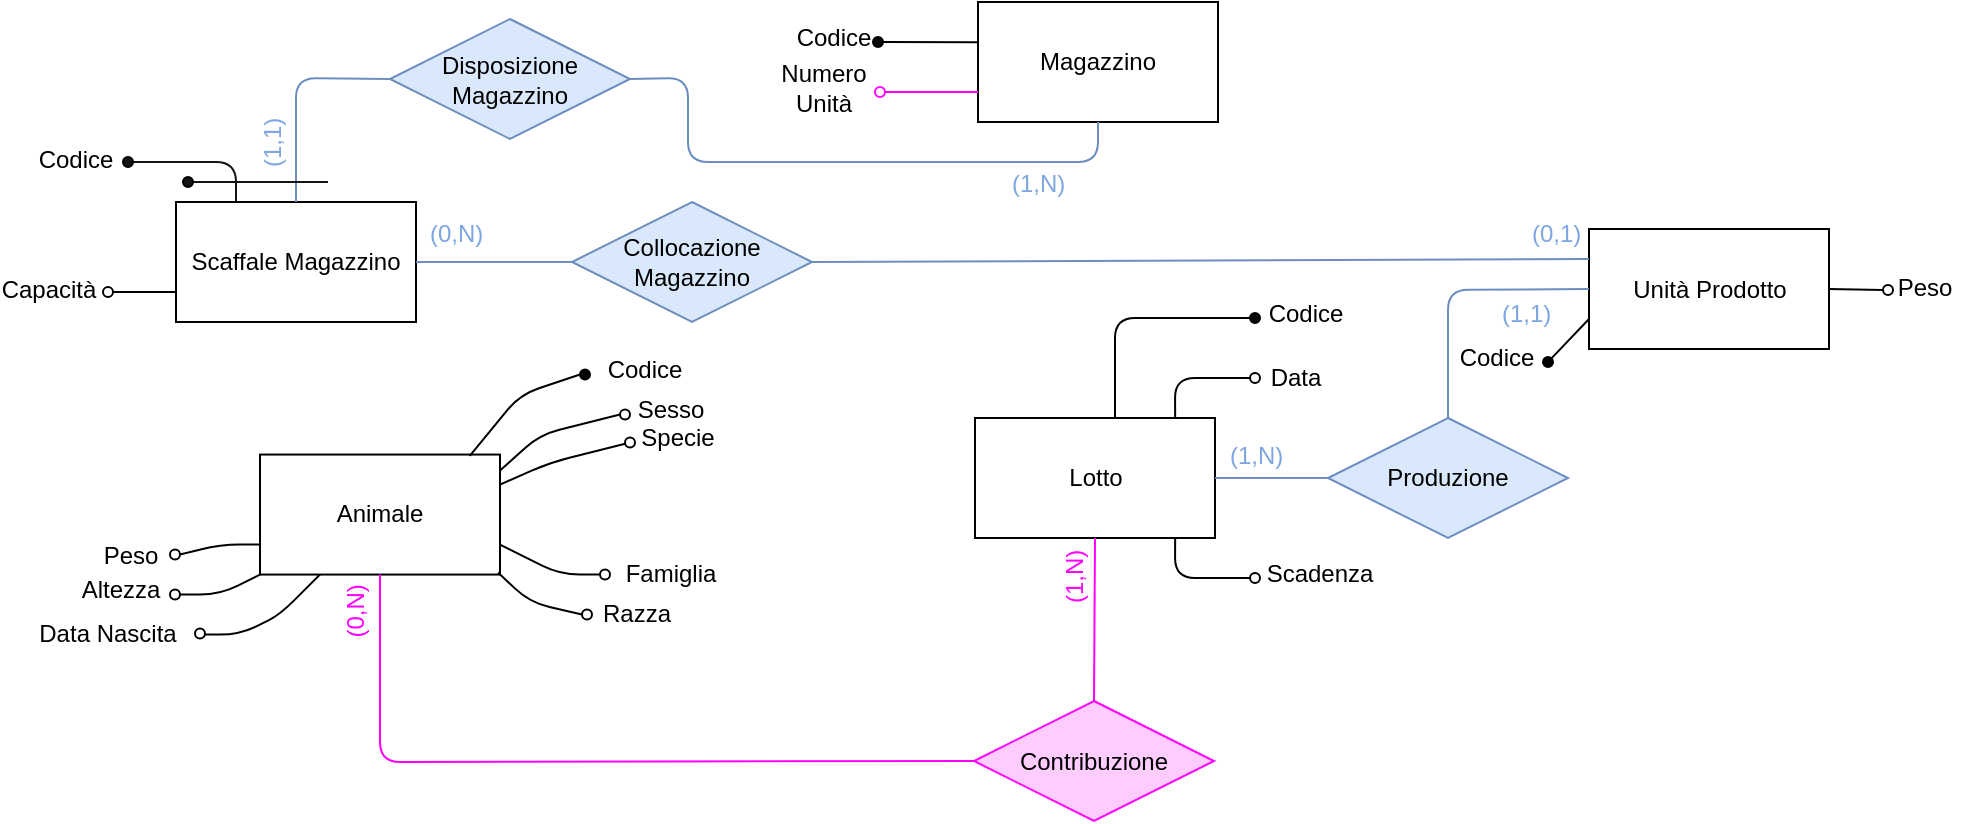<mxfile pages="1" version="10.9.5" type="device"><diagram id="N286xA00aJkE12AmxvrS" name="Page-1"><mxGraphModel dx="1137" dy="707" grid="1" gridSize="10" guides="1" tooltips="1" connect="1" arrows="1" fold="1" page="1" pageScale="1" pageWidth="3300" pageHeight="2339" math="0" shadow="0"><root><mxCell id="0"/><mxCell id="1" parent="0"/><mxCell id="lcgIWPVXvWlQj9wDEpkj-25" value="&lt;font style=&quot;font-size: 12px&quot;&gt;Sesso&lt;/font&gt;" style="text;html=1;strokeColor=none;fillColor=none;align=center;verticalAlign=middle;whiteSpace=wrap;rounded=0;" parent="1" vertex="1"><mxGeometry x="1048.5" y="214.278" width="45" height="20" as="geometry"/></mxCell><mxCell id="lcgIWPVXvWlQj9wDEpkj-40" value="&lt;font style=&quot;font-size: 12px&quot;&gt;Peso&lt;/font&gt;" style="text;html=1;strokeColor=none;fillColor=none;align=center;verticalAlign=middle;whiteSpace=wrap;rounded=0;" parent="1" vertex="1"><mxGeometry x="779" y="287.278" width="45" height="20" as="geometry"/></mxCell><mxCell id="Yu1iAKXQhkWqBQkgz5I7-1" value="Animale&lt;br&gt;" style="rounded=0;whiteSpace=wrap;html=1;" parent="1" vertex="1"><mxGeometry x="866" y="246.278" width="120" height="60" as="geometry"/></mxCell><mxCell id="s7lboc2Nnz2-sfcDgO3q-13" value="Lotto" style="rounded=0;whiteSpace=wrap;html=1;" parent="1" vertex="1"><mxGeometry x="1223.5" y="228" width="120" height="60" as="geometry"/></mxCell><mxCell id="s7lboc2Nnz2-sfcDgO3q-20" value="Magazzino" style="rounded=0;whiteSpace=wrap;html=1;" parent="1" vertex="1"><mxGeometry x="1225" y="20" width="120" height="60" as="geometry"/></mxCell><mxCell id="s7lboc2Nnz2-sfcDgO3q-24" value="Collocazione Magazzino" style="rhombus;whiteSpace=wrap;html=1;fillColor=#dae8fc;strokeColor=#6c8ebf;" parent="1" vertex="1"><mxGeometry x="1022" y="120" width="120" height="60" as="geometry"/></mxCell><mxCell id="lcgIWPVXvWlQj9wDEpkj-18" value="" style="endArrow=none;html=1;exitX=0.874;exitY=0.011;exitDx=0;exitDy=0;exitPerimeter=0;" parent="1" source="Yu1iAKXQhkWqBQkgz5I7-1" edge="1"><mxGeometry width="50" height="50" relative="1" as="geometry"><mxPoint x="966" y="246.278" as="sourcePoint"/><mxPoint x="1026" y="206.278" as="targetPoint"/><Array as="points"><mxPoint x="996" y="216.278"/></Array></mxGeometry></mxCell><mxCell id="lcgIWPVXvWlQj9wDEpkj-19" value="" style="ellipse;whiteSpace=wrap;html=1;aspect=fixed;fillColor=#000000;" parent="1" vertex="1"><mxGeometry x="1026" y="203.778" width="5" height="5" as="geometry"/></mxCell><mxCell id="lcgIWPVXvWlQj9wDEpkj-20" value="&lt;font style=&quot;font-size: 12px&quot;&gt;Codice&lt;/font&gt;" style="text;html=1;strokeColor=none;fillColor=none;align=center;verticalAlign=middle;whiteSpace=wrap;rounded=0;" parent="1" vertex="1"><mxGeometry x="1036" y="194.278" width="45" height="20" as="geometry"/></mxCell><mxCell id="lcgIWPVXvWlQj9wDEpkj-21" value="" style="endArrow=none;html=1;exitX=1;exitY=0.133;exitDx=0;exitDy=0;exitPerimeter=0;" parent="1" source="Yu1iAKXQhkWqBQkgz5I7-1" edge="1"><mxGeometry width="50" height="50" relative="1" as="geometry"><mxPoint x="986" y="266.278" as="sourcePoint"/><mxPoint x="1046" y="226.278" as="targetPoint"/><Array as="points"><mxPoint x="1006" y="236.278"/></Array></mxGeometry></mxCell><mxCell id="lcgIWPVXvWlQj9wDEpkj-22" value="" style="ellipse;whiteSpace=wrap;html=1;aspect=fixed;" parent="1" vertex="1"><mxGeometry x="1046.0" y="223.778" width="5" height="5" as="geometry"/></mxCell><mxCell id="lcgIWPVXvWlQj9wDEpkj-26" value="" style="endArrow=none;html=1;exitX=1;exitY=0.75;exitDx=0;exitDy=0;" parent="1" source="Yu1iAKXQhkWqBQkgz5I7-1" edge="1"><mxGeometry width="50" height="50" relative="1" as="geometry"><mxPoint x="986" y="336.278" as="sourcePoint"/><mxPoint x="1036" y="306.278" as="targetPoint"/><Array as="points"><mxPoint x="1016" y="306.278"/></Array></mxGeometry></mxCell><mxCell id="lcgIWPVXvWlQj9wDEpkj-27" value="" style="ellipse;whiteSpace=wrap;html=1;aspect=fixed;" parent="1" vertex="1"><mxGeometry x="1036.0" y="303.778" width="5" height="5" as="geometry"/></mxCell><mxCell id="lcgIWPVXvWlQj9wDEpkj-28" value="&lt;font style=&quot;font-size: 12px&quot;&gt;Famiglia&lt;/font&gt;" style="text;html=1;strokeColor=none;fillColor=none;align=center;verticalAlign=middle;whiteSpace=wrap;rounded=0;" parent="1" vertex="1"><mxGeometry x="1048.5" y="296.278" width="45" height="20" as="geometry"/></mxCell><mxCell id="lcgIWPVXvWlQj9wDEpkj-29" value="" style="endArrow=none;html=1;exitX=0;exitY=0.5;exitDx=0;exitDy=0;" parent="1" source="omtuFhqRoq-IjV9SDQyE-6" edge="1"><mxGeometry width="50" height="50" relative="1" as="geometry"><mxPoint x="1029.5" y="326.278" as="sourcePoint"/><mxPoint x="985" y="305.278" as="targetPoint"/><Array as="points"><mxPoint x="1001" y="320.278"/></Array></mxGeometry></mxCell><mxCell id="lcgIWPVXvWlQj9wDEpkj-31" value="&lt;font style=&quot;font-size: 12px&quot;&gt;Razza&lt;/font&gt;" style="text;html=1;strokeColor=none;fillColor=none;align=center;verticalAlign=middle;whiteSpace=wrap;rounded=0;" parent="1" vertex="1"><mxGeometry x="1032" y="315.778" width="45" height="20" as="geometry"/></mxCell><mxCell id="lcgIWPVXvWlQj9wDEpkj-32" value="" style="endArrow=none;html=1;entryX=0.25;entryY=1;entryDx=0;entryDy=0;" parent="1" target="Yu1iAKXQhkWqBQkgz5I7-1" edge="1"><mxGeometry width="50" height="50" relative="1" as="geometry"><mxPoint x="836" y="336.278" as="sourcePoint"/><mxPoint x="906" y="306.278" as="targetPoint"/><Array as="points"><mxPoint x="856" y="336.278"/><mxPoint x="876" y="326.278"/></Array></mxGeometry></mxCell><mxCell id="lcgIWPVXvWlQj9wDEpkj-33" value="" style="ellipse;whiteSpace=wrap;html=1;aspect=fixed;" parent="1" vertex="1"><mxGeometry x="833.5" y="333.278" width="5" height="5" as="geometry"/></mxCell><mxCell id="lcgIWPVXvWlQj9wDEpkj-34" value="&lt;font style=&quot;font-size: 12px&quot;&gt;Data Nascita&lt;/font&gt;" style="text;html=1;strokeColor=none;fillColor=none;align=center;verticalAlign=middle;whiteSpace=wrap;rounded=0;" parent="1" vertex="1"><mxGeometry x="751" y="325.778" width="78" height="20" as="geometry"/></mxCell><mxCell id="lcgIWPVXvWlQj9wDEpkj-35" value="" style="endArrow=none;html=1;" parent="1" target="Yu1iAKXQhkWqBQkgz5I7-1" edge="1"><mxGeometry width="50" height="50" relative="1" as="geometry"><mxPoint x="826" y="316.278" as="sourcePoint"/><mxPoint x="886" y="286.278" as="targetPoint"/><Array as="points"><mxPoint x="846" y="316.278"/></Array></mxGeometry></mxCell><mxCell id="lcgIWPVXvWlQj9wDEpkj-36" value="" style="ellipse;whiteSpace=wrap;html=1;aspect=fixed;" parent="1" vertex="1"><mxGeometry x="821.0" y="313.778" width="5" height="5" as="geometry"/></mxCell><mxCell id="lcgIWPVXvWlQj9wDEpkj-37" value="&lt;font style=&quot;font-size: 12px&quot;&gt;Altezza&lt;/font&gt;" style="text;html=1;strokeColor=none;fillColor=none;align=center;verticalAlign=middle;whiteSpace=wrap;rounded=0;" parent="1" vertex="1"><mxGeometry x="773.5" y="303.778" width="45" height="20" as="geometry"/></mxCell><mxCell id="lcgIWPVXvWlQj9wDEpkj-38" value="" style="endArrow=none;html=1;entryX=0;entryY=0.75;entryDx=0;entryDy=0;" parent="1" target="Yu1iAKXQhkWqBQkgz5I7-1" edge="1"><mxGeometry width="50" height="50" relative="1" as="geometry"><mxPoint x="826" y="296.278" as="sourcePoint"/><mxPoint x="886" y="286.278" as="targetPoint"/><Array as="points"><mxPoint x="846" y="291.278"/></Array></mxGeometry></mxCell><mxCell id="lcgIWPVXvWlQj9wDEpkj-39" value="" style="ellipse;whiteSpace=wrap;html=1;aspect=fixed;" parent="1" vertex="1"><mxGeometry x="821.0" y="293.778" width="5" height="5" as="geometry"/></mxCell><mxCell id="Jm9o6r41oGmRNSxybvqg-1" value="" style="endArrow=none;html=1;entryX=-0.003;entryY=0.335;entryDx=0;entryDy=0;entryPerimeter=0;" parent="1" source="Jm9o6r41oGmRNSxybvqg-3" target="s7lboc2Nnz2-sfcDgO3q-20" edge="1"><mxGeometry width="50" height="50" relative="1" as="geometry"><mxPoint x="1175" y="40" as="sourcePoint"/><mxPoint x="1225" y="20" as="targetPoint"/></mxGeometry></mxCell><mxCell id="Jm9o6r41oGmRNSxybvqg-3" value="" style="ellipse;whiteSpace=wrap;html=1;aspect=fixed;fillColor=#080808;" parent="1" vertex="1"><mxGeometry x="1172.5" y="37.5" width="5" height="5" as="geometry"/></mxCell><mxCell id="Jm9o6r41oGmRNSxybvqg-5" value="Codice" style="text;html=1;strokeColor=none;fillColor=none;align=center;verticalAlign=middle;whiteSpace=wrap;rounded=0;" parent="1" vertex="1"><mxGeometry x="1132.5" y="28" width="40" height="20" as="geometry"/></mxCell><mxCell id="Jm9o6r41oGmRNSxybvqg-14" value="" style="endArrow=none;html=1;" parent="1" target="Jm9o6r41oGmRNSxybvqg-18" edge="1"><mxGeometry width="50" height="50" relative="1" as="geometry"><mxPoint x="1293.5" y="228" as="sourcePoint"/><mxPoint x="1363.5" y="178" as="targetPoint"/><Array as="points"><mxPoint x="1293.5" y="178"/></Array></mxGeometry></mxCell><mxCell id="Jm9o6r41oGmRNSxybvqg-15" value="" style="endArrow=none;html=1;exitX=0.834;exitY=-0.009;exitDx=0;exitDy=0;exitPerimeter=0;" parent="1" source="s7lboc2Nnz2-sfcDgO3q-13" target="Jm9o6r41oGmRNSxybvqg-19" edge="1"><mxGeometry width="50" height="50" relative="1" as="geometry"><mxPoint x="1313.5" y="228" as="sourcePoint"/><mxPoint x="1363.5" y="208" as="targetPoint"/><Array as="points"><mxPoint x="1323.5" y="208"/></Array></mxGeometry></mxCell><mxCell id="Jm9o6r41oGmRNSxybvqg-17" value="" style="endArrow=none;html=1;exitX=0.834;exitY=0.999;exitDx=0;exitDy=0;exitPerimeter=0;" parent="1" source="s7lboc2Nnz2-sfcDgO3q-13" target="Jm9o6r41oGmRNSxybvqg-20" edge="1"><mxGeometry width="50" height="50" relative="1" as="geometry"><mxPoint x="1323.5" y="289" as="sourcePoint"/><mxPoint x="1363.5" y="308" as="targetPoint"/><Array as="points"><mxPoint x="1323.5" y="308"/></Array></mxGeometry></mxCell><mxCell id="Jm9o6r41oGmRNSxybvqg-18" value="" style="ellipse;whiteSpace=wrap;html=1;aspect=fixed;fillColor=#080808;" parent="1" vertex="1"><mxGeometry x="1361" y="175.5" width="5" height="5" as="geometry"/></mxCell><mxCell id="Jm9o6r41oGmRNSxybvqg-19" value="" style="ellipse;whiteSpace=wrap;html=1;aspect=fixed;fillColor=none;" parent="1" vertex="1"><mxGeometry x="1361" y="205.5" width="5" height="5" as="geometry"/></mxCell><mxCell id="Jm9o6r41oGmRNSxybvqg-20" value="" style="ellipse;whiteSpace=wrap;html=1;aspect=fixed;fillColor=none;" parent="1" vertex="1"><mxGeometry x="1361" y="305.5" width="5" height="5" as="geometry"/></mxCell><mxCell id="Jm9o6r41oGmRNSxybvqg-22" value="Codice" style="text;html=1;strokeColor=none;fillColor=none;align=center;verticalAlign=middle;whiteSpace=wrap;rounded=0;" parent="1" vertex="1"><mxGeometry x="1368.5" y="166" width="40" height="20" as="geometry"/></mxCell><mxCell id="Jm9o6r41oGmRNSxybvqg-23" value="Data" style="text;html=1;strokeColor=none;fillColor=none;align=center;verticalAlign=middle;whiteSpace=wrap;rounded=0;" parent="1" vertex="1"><mxGeometry x="1363.5" y="198" width="40" height="20" as="geometry"/></mxCell><mxCell id="Jm9o6r41oGmRNSxybvqg-25" value="Scadenza" style="text;html=1;strokeColor=none;fillColor=none;align=center;verticalAlign=middle;whiteSpace=wrap;rounded=0;" parent="1" vertex="1"><mxGeometry x="1376" y="295.5" width="40" height="20" as="geometry"/></mxCell><mxCell id="omtuFhqRoq-IjV9SDQyE-6" value="" style="ellipse;whiteSpace=wrap;html=1;aspect=fixed;" parent="1" vertex="1"><mxGeometry x="1027.0" y="323.778" width="5" height="5" as="geometry"/></mxCell><mxCell id="1iHg9NwbfmoomTsqQBr0-1" value="" style="endArrow=none;html=1;exitX=1;exitY=0.25;exitDx=0;exitDy=0;" parent="1" source="Yu1iAKXQhkWqBQkgz5I7-1" target="1iHg9NwbfmoomTsqQBr0-2" edge="1"><mxGeometry width="50" height="50" relative="1" as="geometry"><mxPoint x="1101" y="260.278" as="sourcePoint"/><mxPoint x="1051" y="240.278" as="targetPoint"/><Array as="points"><mxPoint x="1011" y="250.278"/></Array></mxGeometry></mxCell><mxCell id="1iHg9NwbfmoomTsqQBr0-2" value="" style="ellipse;whiteSpace=wrap;html=1;aspect=fixed;" parent="1" vertex="1"><mxGeometry x="1048.5" y="237.778" width="5" height="5" as="geometry"/></mxCell><mxCell id="1iHg9NwbfmoomTsqQBr0-3" value="Specie" style="text;html=1;strokeColor=none;fillColor=none;align=center;verticalAlign=middle;whiteSpace=wrap;rounded=0;" parent="1" vertex="1"><mxGeometry x="1054.5" y="227.778" width="40" height="20" as="geometry"/></mxCell><mxCell id="s8-9dvh43ntEXLv8Gwos-1" value="Contribuzione" style="rhombus;whiteSpace=wrap;html=1;fillColor=#FFCCFF;strokeColor=#FF00FF;" parent="1" vertex="1"><mxGeometry x="1223" y="369.5" width="120" height="60" as="geometry"/></mxCell><mxCell id="s8-9dvh43ntEXLv8Gwos-4" value="&lt;font color=&quot;#ff00ff&quot;&gt;(0,N)&lt;/font&gt;" style="text;html=1;resizable=0;points=[];autosize=1;align=left;verticalAlign=top;spacingTop=-4;fontColor=#FFD966;rotation=-90;" parent="1" vertex="1"><mxGeometry x="894.5" y="310.278" width="40" height="20" as="geometry"/></mxCell><mxCell id="s8-9dvh43ntEXLv8Gwos-5" value="&lt;font color=&quot;#ff00ff&quot;&gt;(1,N)&lt;/font&gt;" style="text;html=1;resizable=0;points=[];autosize=1;align=left;verticalAlign=top;spacingTop=-4;fontColor=#FFD966;rotation=-90;" parent="1" vertex="1"><mxGeometry x="1253" y="292.5" width="40" height="20" as="geometry"/></mxCell><mxCell id="s8-9dvh43ntEXLv8Gwos-24" value="Scaffale Magazzino" style="rounded=0;whiteSpace=wrap;html=1;fillColor=#FFFFFF;" parent="1" vertex="1"><mxGeometry x="824" y="120" width="120" height="60" as="geometry"/></mxCell><mxCell id="s8-9dvh43ntEXLv8Gwos-25" value="" style="endArrow=none;html=1;strokeColor=#6c8ebf;exitX=1;exitY=0.5;exitDx=0;exitDy=0;entryX=0;entryY=0.5;entryDx=0;entryDy=0;gradientColor=#7ea6e0;fillColor=#dae8fc;" parent="1" source="s8-9dvh43ntEXLv8Gwos-24" target="s7lboc2Nnz2-sfcDgO3q-24" edge="1"><mxGeometry width="50" height="50" relative="1" as="geometry"><mxPoint x="960" y="160" as="sourcePoint"/><mxPoint x="1010" y="110" as="targetPoint"/></mxGeometry></mxCell><mxCell id="s8-9dvh43ntEXLv8Gwos-26" value="Disposizione Magazzino" style="rhombus;whiteSpace=wrap;html=1;fillColor=#dae8fc;strokeColor=#6c8ebf;" parent="1" vertex="1"><mxGeometry x="931" y="28.5" width="120" height="60" as="geometry"/></mxCell><mxCell id="s8-9dvh43ntEXLv8Gwos-27" value="" style="endArrow=none;html=1;strokeColor=#6c8ebf;exitX=0.5;exitY=0;exitDx=0;exitDy=0;entryX=0;entryY=0.5;entryDx=0;entryDy=0;gradientColor=#7ea6e0;fillColor=#dae8fc;" parent="1" source="s8-9dvh43ntEXLv8Gwos-24" target="s8-9dvh43ntEXLv8Gwos-26" edge="1"><mxGeometry width="50" height="50" relative="1" as="geometry"><mxPoint x="850" y="100" as="sourcePoint"/><mxPoint x="900" y="50" as="targetPoint"/><Array as="points"><mxPoint x="884" y="58"/></Array></mxGeometry></mxCell><mxCell id="s8-9dvh43ntEXLv8Gwos-28" value="" style="endArrow=none;html=1;strokeColor=#6c8ebf;exitX=1;exitY=0.5;exitDx=0;exitDy=0;entryX=0.5;entryY=1;entryDx=0;entryDy=0;gradientColor=#7ea6e0;fillColor=#dae8fc;" parent="1" source="s8-9dvh43ntEXLv8Gwos-26" target="s7lboc2Nnz2-sfcDgO3q-20" edge="1"><mxGeometry width="50" height="50" relative="1" as="geometry"><mxPoint x="1160" y="130" as="sourcePoint"/><mxPoint x="1210" y="80" as="targetPoint"/><Array as="points"><mxPoint x="1080" y="58"/><mxPoint x="1080" y="100"/><mxPoint x="1285" y="100"/></Array></mxGeometry></mxCell><mxCell id="s8-9dvh43ntEXLv8Gwos-29" value="" style="endArrow=none;html=1;strokeColor=#141414;entryX=0.25;entryY=0;entryDx=0;entryDy=0;" parent="1" source="s8-9dvh43ntEXLv8Gwos-31" target="s8-9dvh43ntEXLv8Gwos-24" edge="1"><mxGeometry width="50" height="50" relative="1" as="geometry"><mxPoint x="800" y="100" as="sourcePoint"/><mxPoint x="820" y="40" as="targetPoint"/><Array as="points"><mxPoint x="854" y="100"/></Array></mxGeometry></mxCell><mxCell id="s8-9dvh43ntEXLv8Gwos-30" value="Codice" style="text;html=1;strokeColor=none;fillColor=none;align=center;verticalAlign=middle;whiteSpace=wrap;rounded=0;" parent="1" vertex="1"><mxGeometry x="754" y="89" width="40" height="20" as="geometry"/></mxCell><mxCell id="s8-9dvh43ntEXLv8Gwos-31" value="" style="ellipse;whiteSpace=wrap;html=1;aspect=fixed;fillColor=#141414;" parent="1" vertex="1"><mxGeometry x="797.5" y="97.5" width="5" height="5" as="geometry"/></mxCell><mxCell id="s8-9dvh43ntEXLv8Gwos-32" value="" style="endArrow=none;html=1;strokeColor=#141414;" parent="1" source="s8-9dvh43ntEXLv8Gwos-33" edge="1"><mxGeometry width="50" height="50" relative="1" as="geometry"><mxPoint x="830" y="110" as="sourcePoint"/><mxPoint x="900" y="110" as="targetPoint"/></mxGeometry></mxCell><mxCell id="s8-9dvh43ntEXLv8Gwos-33" value="" style="ellipse;whiteSpace=wrap;html=1;aspect=fixed;fillColor=#141414;" parent="1" vertex="1"><mxGeometry x="827.5" y="107.5" width="5" height="5" as="geometry"/></mxCell><mxCell id="s8-9dvh43ntEXLv8Gwos-40" value="(0,N)" style="text;html=1;resizable=0;points=[];autosize=1;align=left;verticalAlign=top;spacingTop=-4;fontColor=#7EA6E0;rotation=0;" parent="1" vertex="1"><mxGeometry x="949" y="125.5" width="40" height="20" as="geometry"/></mxCell><mxCell id="s8-9dvh43ntEXLv8Gwos-42" value="(1,N)" style="text;html=1;resizable=0;points=[];autosize=1;align=left;verticalAlign=top;spacingTop=-4;fontColor=#7EA6E0;rotation=0;" parent="1" vertex="1"><mxGeometry x="1240" y="100.5" width="40" height="20" as="geometry"/></mxCell><mxCell id="s8-9dvh43ntEXLv8Gwos-43" value="(1,1)" style="text;html=1;resizable=0;points=[];autosize=1;align=left;verticalAlign=top;spacingTop=-4;fontColor=#7EA6E0;rotation=-90;" parent="1" vertex="1"><mxGeometry x="852.5" y="75" width="40" height="20" as="geometry"/></mxCell><mxCell id="WMtffsCS6Om2OLIBgDFJ-62" value="" style="endArrow=none;html=1;exitX=0;exitY=0.75;exitDx=0;exitDy=0;" parent="1" source="s8-9dvh43ntEXLv8Gwos-24" target="WMtffsCS6Om2OLIBgDFJ-67" edge="1"><mxGeometry width="50" height="50" relative="1" as="geometry"><mxPoint x="960" y="220" as="sourcePoint"/><mxPoint x="790" y="165" as="targetPoint"/></mxGeometry></mxCell><mxCell id="WMtffsCS6Om2OLIBgDFJ-67" value="" style="ellipse;whiteSpace=wrap;html=1;aspect=fixed;" parent="1" vertex="1"><mxGeometry x="787.5" y="162.5" width="5" height="5" as="geometry"/></mxCell><mxCell id="WMtffsCS6Om2OLIBgDFJ-68" value="&lt;font style=&quot;font-size: 12px&quot;&gt;Capacità&lt;/font&gt;" style="text;html=1;strokeColor=none;fillColor=none;align=center;verticalAlign=middle;whiteSpace=wrap;rounded=0;" parent="1" vertex="1"><mxGeometry x="737.5" y="153.5" width="45" height="20" as="geometry"/></mxCell><mxCell id="H1yaBRgptK0Ske8nIbVC-2" value="Unità Prodotto" style="rounded=0;whiteSpace=wrap;html=1;" parent="1" vertex="1"><mxGeometry x="1530.5" y="133.5" width="120" height="60" as="geometry"/></mxCell><mxCell id="H1yaBRgptK0Ske8nIbVC-10" value="&lt;font style=&quot;font-size: 12px&quot;&gt;Peso&lt;/font&gt;" style="text;html=1;strokeColor=none;fillColor=none;align=center;verticalAlign=middle;whiteSpace=wrap;rounded=0;" parent="1" vertex="1"><mxGeometry x="1675.5" y="152.5" width="45" height="20" as="geometry"/></mxCell><mxCell id="H1yaBRgptK0Ske8nIbVC-12" value="Produzione" style="rhombus;whiteSpace=wrap;html=1;fillColor=#dae8fc;strokeColor=#6c8ebf;" parent="1" vertex="1"><mxGeometry x="1400" y="228" width="120" height="60" as="geometry"/></mxCell><mxCell id="H1yaBRgptK0Ske8nIbVC-13" value="" style="endArrow=none;html=1;exitX=1;exitY=0.5;exitDx=0;exitDy=0;entryX=0;entryY=0.5;entryDx=0;entryDy=0;fillColor=#dae8fc;strokeColor=#6c8ebf;" parent="1" source="s7lboc2Nnz2-sfcDgO3q-13" target="H1yaBRgptK0Ske8nIbVC-12" edge="1"><mxGeometry width="50" height="50" relative="1" as="geometry"><mxPoint x="1360" y="260" as="sourcePoint"/><mxPoint x="1410" y="210" as="targetPoint"/></mxGeometry></mxCell><mxCell id="H1yaBRgptK0Ske8nIbVC-14" value="" style="endArrow=none;html=1;exitX=0.5;exitY=0;exitDx=0;exitDy=0;entryX=0;entryY=0.5;entryDx=0;entryDy=0;fillColor=#dae8fc;strokeColor=#6c8ebf;" parent="1" source="H1yaBRgptK0Ske8nIbVC-12" target="H1yaBRgptK0Ske8nIbVC-2" edge="1"><mxGeometry width="50" height="50" relative="1" as="geometry"><mxPoint x="1430" y="180" as="sourcePoint"/><mxPoint x="1480" y="130" as="targetPoint"/><Array as="points"><mxPoint x="1460" y="164"/></Array></mxGeometry></mxCell><mxCell id="H1yaBRgptK0Ske8nIbVC-15" value="" style="endArrow=none;html=1;exitX=1;exitY=0.5;exitDx=0;exitDy=0;entryX=0;entryY=0.25;entryDx=0;entryDy=0;fillColor=#dae8fc;strokeColor=#6c8ebf;" parent="1" source="s7lboc2Nnz2-sfcDgO3q-24" target="H1yaBRgptK0Ske8nIbVC-2" edge="1"><mxGeometry width="50" height="50" relative="1" as="geometry"><mxPoint x="1370" y="170" as="sourcePoint"/><mxPoint x="1560" y="100" as="targetPoint"/></mxGeometry></mxCell><mxCell id="H1yaBRgptK0Ske8nIbVC-16" value="" style="endArrow=none;html=1;exitX=1;exitY=0.5;exitDx=0;exitDy=0;" parent="1" source="H1yaBRgptK0Ske8nIbVC-2" target="H1yaBRgptK0Ske8nIbVC-17" edge="1"><mxGeometry width="50" height="50" relative="1" as="geometry"><mxPoint x="1850" y="230" as="sourcePoint"/><mxPoint x="1680" y="164" as="targetPoint"/></mxGeometry></mxCell><mxCell id="H1yaBRgptK0Ske8nIbVC-17" value="" style="ellipse;whiteSpace=wrap;html=1;aspect=fixed;" parent="1" vertex="1"><mxGeometry x="1677.5" y="161.5" width="5" height="5" as="geometry"/></mxCell><mxCell id="H1yaBRgptK0Ske8nIbVC-22" value="(1,N)" style="text;html=1;resizable=0;points=[];autosize=1;align=left;verticalAlign=top;spacingTop=-4;fontColor=#7EA6E0;rotation=0;" parent="1" vertex="1"><mxGeometry x="1349" y="237" width="40" height="20" as="geometry"/></mxCell><mxCell id="H1yaBRgptK0Ske8nIbVC-23" value="(1,1)" style="text;html=1;resizable=0;points=[];autosize=1;align=left;verticalAlign=top;spacingTop=-4;fontColor=#7EA6E0;rotation=0;" parent="1" vertex="1"><mxGeometry x="1485" y="166" width="40" height="20" as="geometry"/></mxCell><mxCell id="H1yaBRgptK0Ske8nIbVC-32" value="" style="endArrow=none;html=1;entryX=0;entryY=0.75;entryDx=0;entryDy=0;" parent="1" source="H1yaBRgptK0Ske8nIbVC-33" target="H1yaBRgptK0Ske8nIbVC-2" edge="1"><mxGeometry width="50" height="50" relative="1" as="geometry"><mxPoint x="1510" y="200" as="sourcePoint"/><mxPoint x="1540" y="230" as="targetPoint"/></mxGeometry></mxCell><mxCell id="H1yaBRgptK0Ske8nIbVC-33" value="" style="ellipse;whiteSpace=wrap;html=1;aspect=fixed;fillColor=#000000;" parent="1" vertex="1"><mxGeometry x="1507.5" y="197.5" width="5" height="5" as="geometry"/></mxCell><mxCell id="H1yaBRgptK0Ske8nIbVC-34" value="&lt;font style=&quot;font-size: 12px&quot;&gt;Codice&lt;/font&gt;" style="text;html=1;strokeColor=none;fillColor=none;align=center;verticalAlign=middle;whiteSpace=wrap;rounded=0;" parent="1" vertex="1"><mxGeometry x="1462" y="188" width="45" height="20" as="geometry"/></mxCell><mxCell id="H1yaBRgptK0Ske8nIbVC-35" value="(0,1)" style="text;html=1;resizable=0;points=[];autosize=1;align=left;verticalAlign=top;spacingTop=-4;fontColor=#7EA6E0;rotation=0;" parent="1" vertex="1"><mxGeometry x="1500" y="125.5" width="40" height="20" as="geometry"/></mxCell><mxCell id="RV27AFv3sRTYBdtn0BIj-1" value="" style="endArrow=none;html=1;entryX=0;entryY=0.75;entryDx=0;entryDy=0;strokeColor=#FF00FF;" parent="1" source="RV27AFv3sRTYBdtn0BIj-2" target="s7lboc2Nnz2-sfcDgO3q-20" edge="1"><mxGeometry width="50" height="50" relative="1" as="geometry"><mxPoint x="1180" y="65" as="sourcePoint"/><mxPoint x="1190" y="60" as="targetPoint"/></mxGeometry></mxCell><mxCell id="RV27AFv3sRTYBdtn0BIj-2" value="" style="ellipse;whiteSpace=wrap;html=1;aspect=fixed;strokeColor=#FF00FF;" parent="1" vertex="1"><mxGeometry x="1173.5" y="62.5" width="5" height="5" as="geometry"/></mxCell><mxCell id="RV27AFv3sRTYBdtn0BIj-3" value="Numero&lt;br&gt;Unità" style="text;html=1;strokeColor=none;fillColor=none;align=center;verticalAlign=middle;whiteSpace=wrap;rounded=0;" parent="1" vertex="1"><mxGeometry x="1128" y="53" width="40" height="20" as="geometry"/></mxCell><mxCell id="S72dViSf4z4bdHPif7CM-4" value="" style="endArrow=none;html=1;entryX=0.5;entryY=1;entryDx=0;entryDy=0;exitX=0.5;exitY=0;exitDx=0;exitDy=0;strokeColor=#FF00FF;" parent="1" source="s8-9dvh43ntEXLv8Gwos-1" target="s7lboc2Nnz2-sfcDgO3q-13" edge="1"><mxGeometry width="50" height="50" relative="1" as="geometry"><mxPoint x="1290" y="350" as="sourcePoint"/><mxPoint x="1340" y="300" as="targetPoint"/></mxGeometry></mxCell><mxCell id="D01v9_6IWTQvWplIDSKV-3" value="" style="endArrow=none;html=1;entryX=0;entryY=0.5;entryDx=0;entryDy=0;exitX=0.5;exitY=1;exitDx=0;exitDy=0;strokeColor=#FF00FF;" edge="1" parent="1" source="Yu1iAKXQhkWqBQkgz5I7-1" target="s8-9dvh43ntEXLv8Gwos-1"><mxGeometry width="50" height="50" relative="1" as="geometry"><mxPoint x="1000" y="440" as="sourcePoint"/><mxPoint x="1050" y="390" as="targetPoint"/><Array as="points"><mxPoint x="926" y="400"/></Array></mxGeometry></mxCell></root></mxGraphModel></diagram></mxfile>